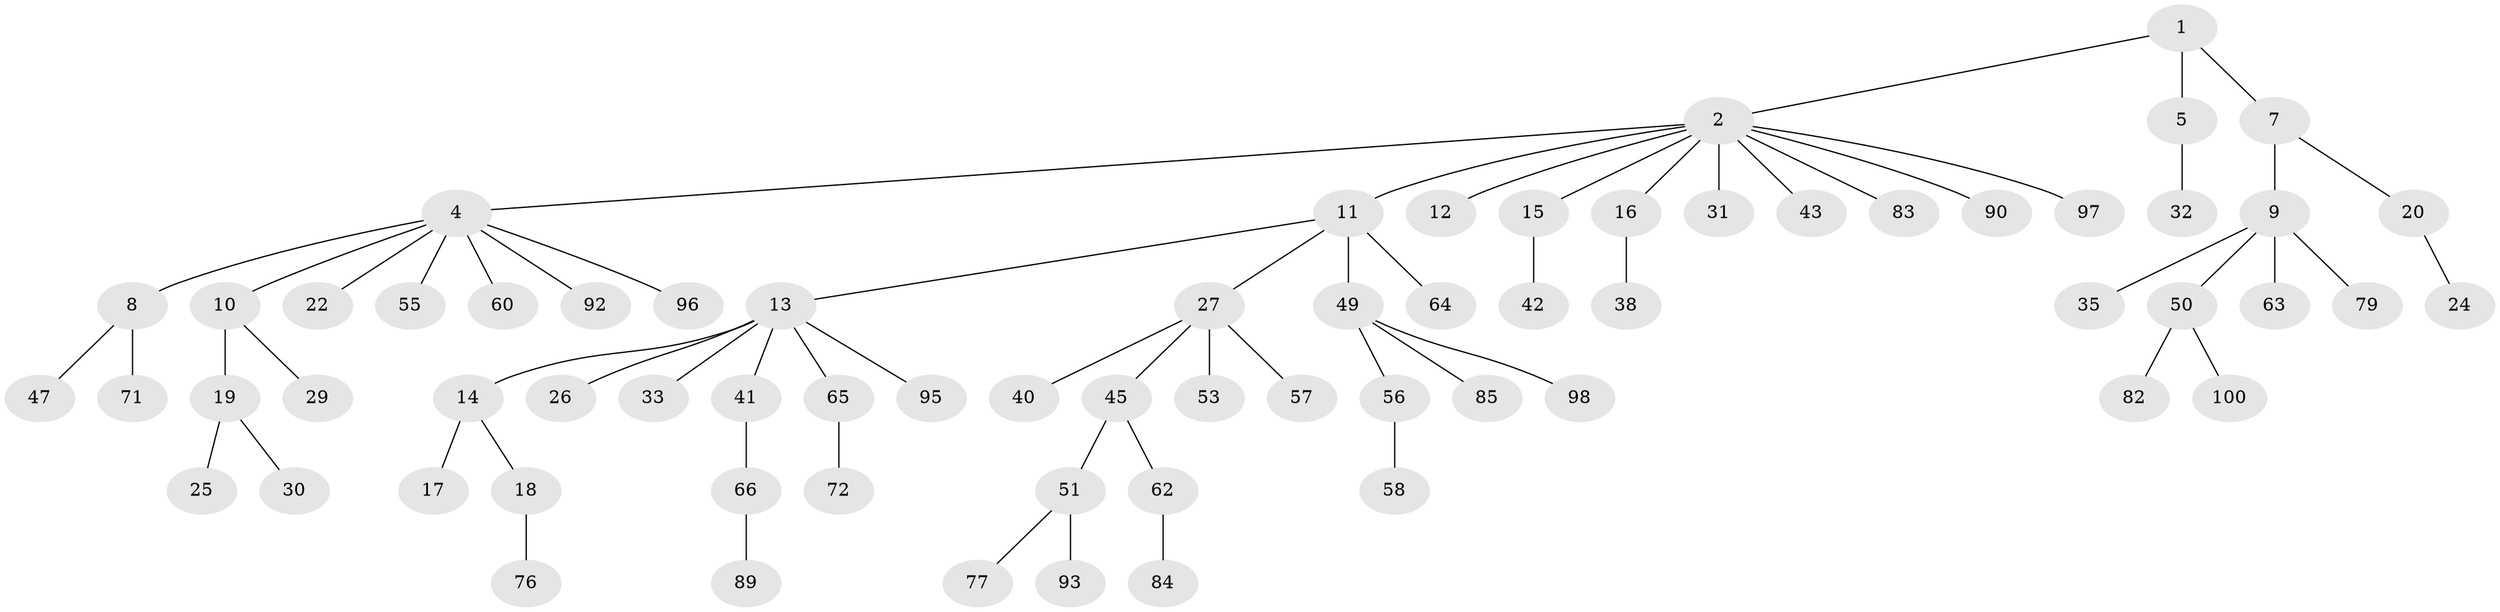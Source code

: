// original degree distribution, {4: 0.06, 7: 0.02, 6: 0.03, 3: 0.13, 5: 0.01, 2: 0.23, 1: 0.52}
// Generated by graph-tools (version 1.1) at 2025/11/02/21/25 10:11:10]
// undirected, 68 vertices, 67 edges
graph export_dot {
graph [start="1"]
  node [color=gray90,style=filled];
  1 [super="+48"];
  2 [super="+3"];
  4 [super="+6"];
  5 [super="+54"];
  7 [super="+69"];
  8 [super="+94"];
  9 [super="+21"];
  10 [super="+23"];
  11 [super="+52"];
  12 [super="+46"];
  13 [super="+28"];
  14;
  15 [super="+36"];
  16 [super="+88"];
  17 [super="+37"];
  18 [super="+74"];
  19;
  20 [super="+67"];
  22 [super="+73"];
  24 [super="+39"];
  25 [super="+44"];
  26;
  27 [super="+68"];
  29;
  30 [super="+34"];
  31;
  32;
  33 [super="+78"];
  35;
  38;
  40 [super="+59"];
  41;
  42;
  43;
  45;
  47;
  49 [super="+75"];
  50 [super="+61"];
  51 [super="+70"];
  53;
  55;
  56 [super="+81"];
  57;
  58 [super="+99"];
  60 [super="+91"];
  62 [super="+80"];
  63 [super="+87"];
  64;
  65;
  66 [super="+86"];
  71;
  72;
  76;
  77;
  79;
  82;
  83;
  84;
  85;
  89;
  90;
  92;
  93;
  95;
  96;
  97;
  98;
  100;
  1 -- 2;
  1 -- 5;
  1 -- 7;
  2 -- 12;
  2 -- 15;
  2 -- 16;
  2 -- 31;
  2 -- 90;
  2 -- 97;
  2 -- 83;
  2 -- 4;
  2 -- 11;
  2 -- 43;
  4 -- 10;
  4 -- 96;
  4 -- 22;
  4 -- 55;
  4 -- 8;
  4 -- 92;
  4 -- 60;
  5 -- 32;
  7 -- 9;
  7 -- 20;
  8 -- 47;
  8 -- 71;
  9 -- 63;
  9 -- 79;
  9 -- 50;
  9 -- 35;
  10 -- 19;
  10 -- 29;
  11 -- 13;
  11 -- 27;
  11 -- 49;
  11 -- 64;
  13 -- 14;
  13 -- 26;
  13 -- 33;
  13 -- 65;
  13 -- 41;
  13 -- 95;
  14 -- 17;
  14 -- 18;
  15 -- 42;
  16 -- 38;
  18 -- 76;
  19 -- 25;
  19 -- 30;
  20 -- 24;
  27 -- 40;
  27 -- 45;
  27 -- 53;
  27 -- 57;
  41 -- 66;
  45 -- 51;
  45 -- 62;
  49 -- 56;
  49 -- 85;
  49 -- 98;
  50 -- 100;
  50 -- 82;
  51 -- 93;
  51 -- 77;
  56 -- 58;
  62 -- 84;
  65 -- 72;
  66 -- 89;
}
